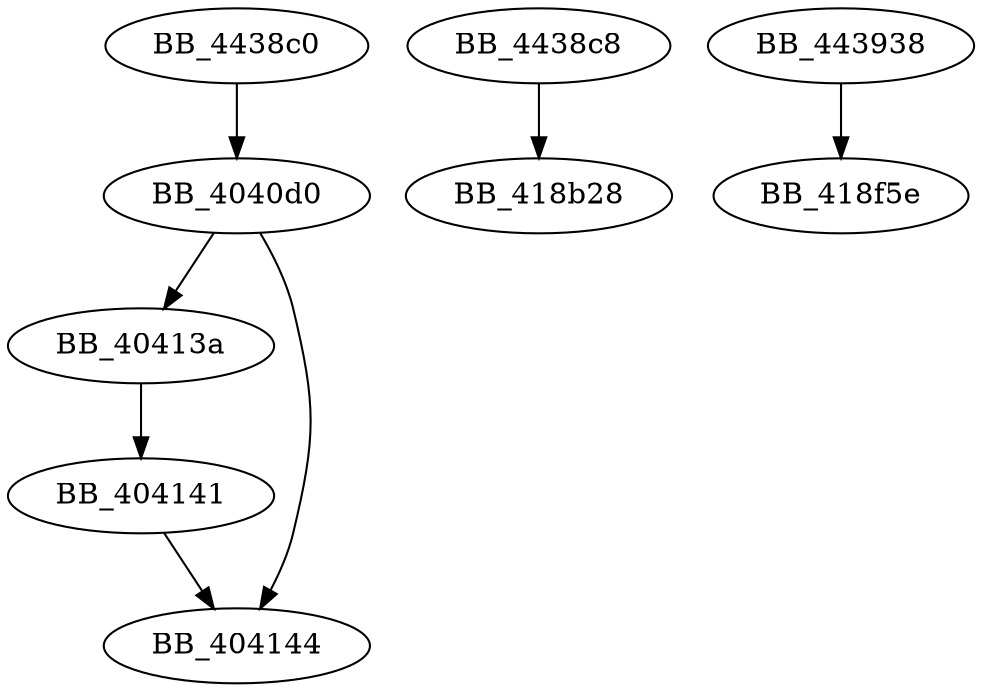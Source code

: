 DiGraph sub_4438C8{
BB_4040d0->BB_40413a
BB_4040d0->BB_404144
BB_40413a->BB_404141
BB_404141->BB_404144
BB_4438c0->BB_4040d0
BB_4438c8->BB_418b28
BB_443938->BB_418f5e
}

